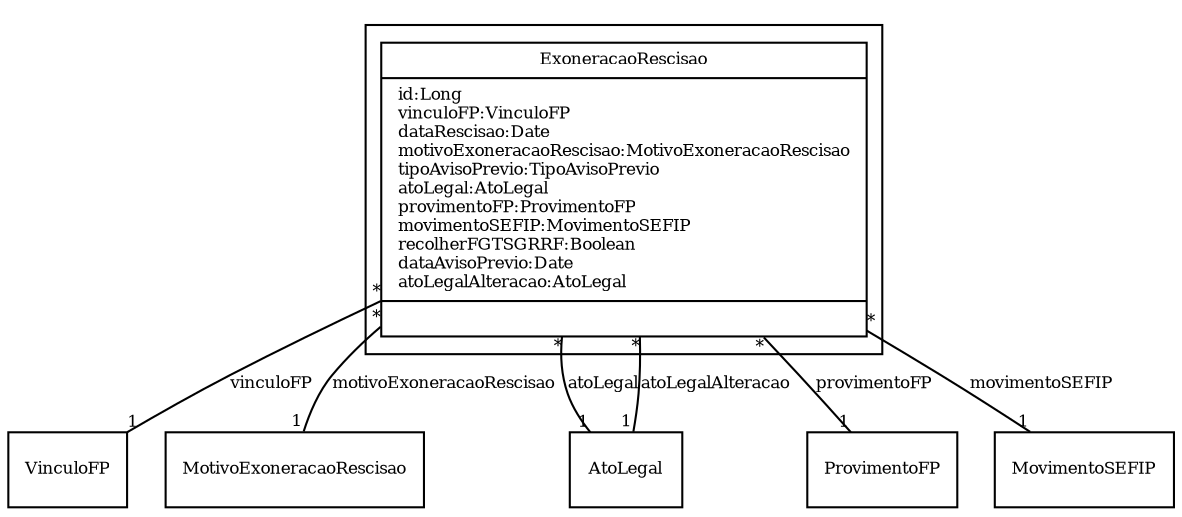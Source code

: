 digraph G{
fontname = "Times-Roman"
fontsize = 8

node [
        fontname = "Times-Roman"
        fontsize = 8
        shape = "record"
]

edge [
        fontname = "Times-Roman"
        fontsize = 8
]

subgraph clusterEXONERACAORESCISAO
{
ExoneracaoRescisao [label = "{ExoneracaoRescisao|id:Long\lvinculoFP:VinculoFP\ldataRescisao:Date\lmotivoExoneracaoRescisao:MotivoExoneracaoRescisao\ltipoAvisoPrevio:TipoAvisoPrevio\latoLegal:AtoLegal\lprovimentoFP:ProvimentoFP\lmovimentoSEFIP:MovimentoSEFIP\lrecolherFGTSGRRF:Boolean\ldataAvisoPrevio:Date\latoLegalAlteracao:AtoLegal\l|\l}"]
}
edge [arrowhead = "none" headlabel = "1" taillabel = "*"] ExoneracaoRescisao -> VinculoFP [label = "vinculoFP"]
edge [arrowhead = "none" headlabel = "1" taillabel = "*"] ExoneracaoRescisao -> MotivoExoneracaoRescisao [label = "motivoExoneracaoRescisao"]
edge [arrowhead = "none" headlabel = "1" taillabel = "*"] ExoneracaoRescisao -> AtoLegal [label = "atoLegal"]
edge [arrowhead = "none" headlabel = "1" taillabel = "*"] ExoneracaoRescisao -> ProvimentoFP [label = "provimentoFP"]
edge [arrowhead = "none" headlabel = "1" taillabel = "*"] ExoneracaoRescisao -> MovimentoSEFIP [label = "movimentoSEFIP"]
edge [arrowhead = "none" headlabel = "1" taillabel = "*"] ExoneracaoRescisao -> AtoLegal [label = "atoLegalAlteracao"]
}
